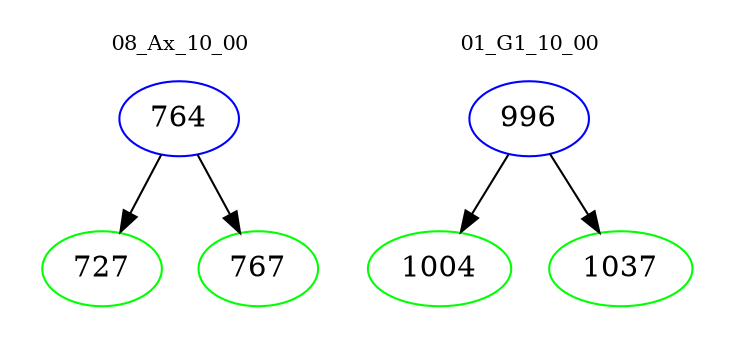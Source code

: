 digraph{
subgraph cluster_0 {
color = white
label = "08_Ax_10_00";
fontsize=10;
T0_764 [label="764", color="blue"]
T0_764 -> T0_727 [color="black"]
T0_727 [label="727", color="green"]
T0_764 -> T0_767 [color="black"]
T0_767 [label="767", color="green"]
}
subgraph cluster_1 {
color = white
label = "01_G1_10_00";
fontsize=10;
T1_996 [label="996", color="blue"]
T1_996 -> T1_1004 [color="black"]
T1_1004 [label="1004", color="green"]
T1_996 -> T1_1037 [color="black"]
T1_1037 [label="1037", color="green"]
}
}
